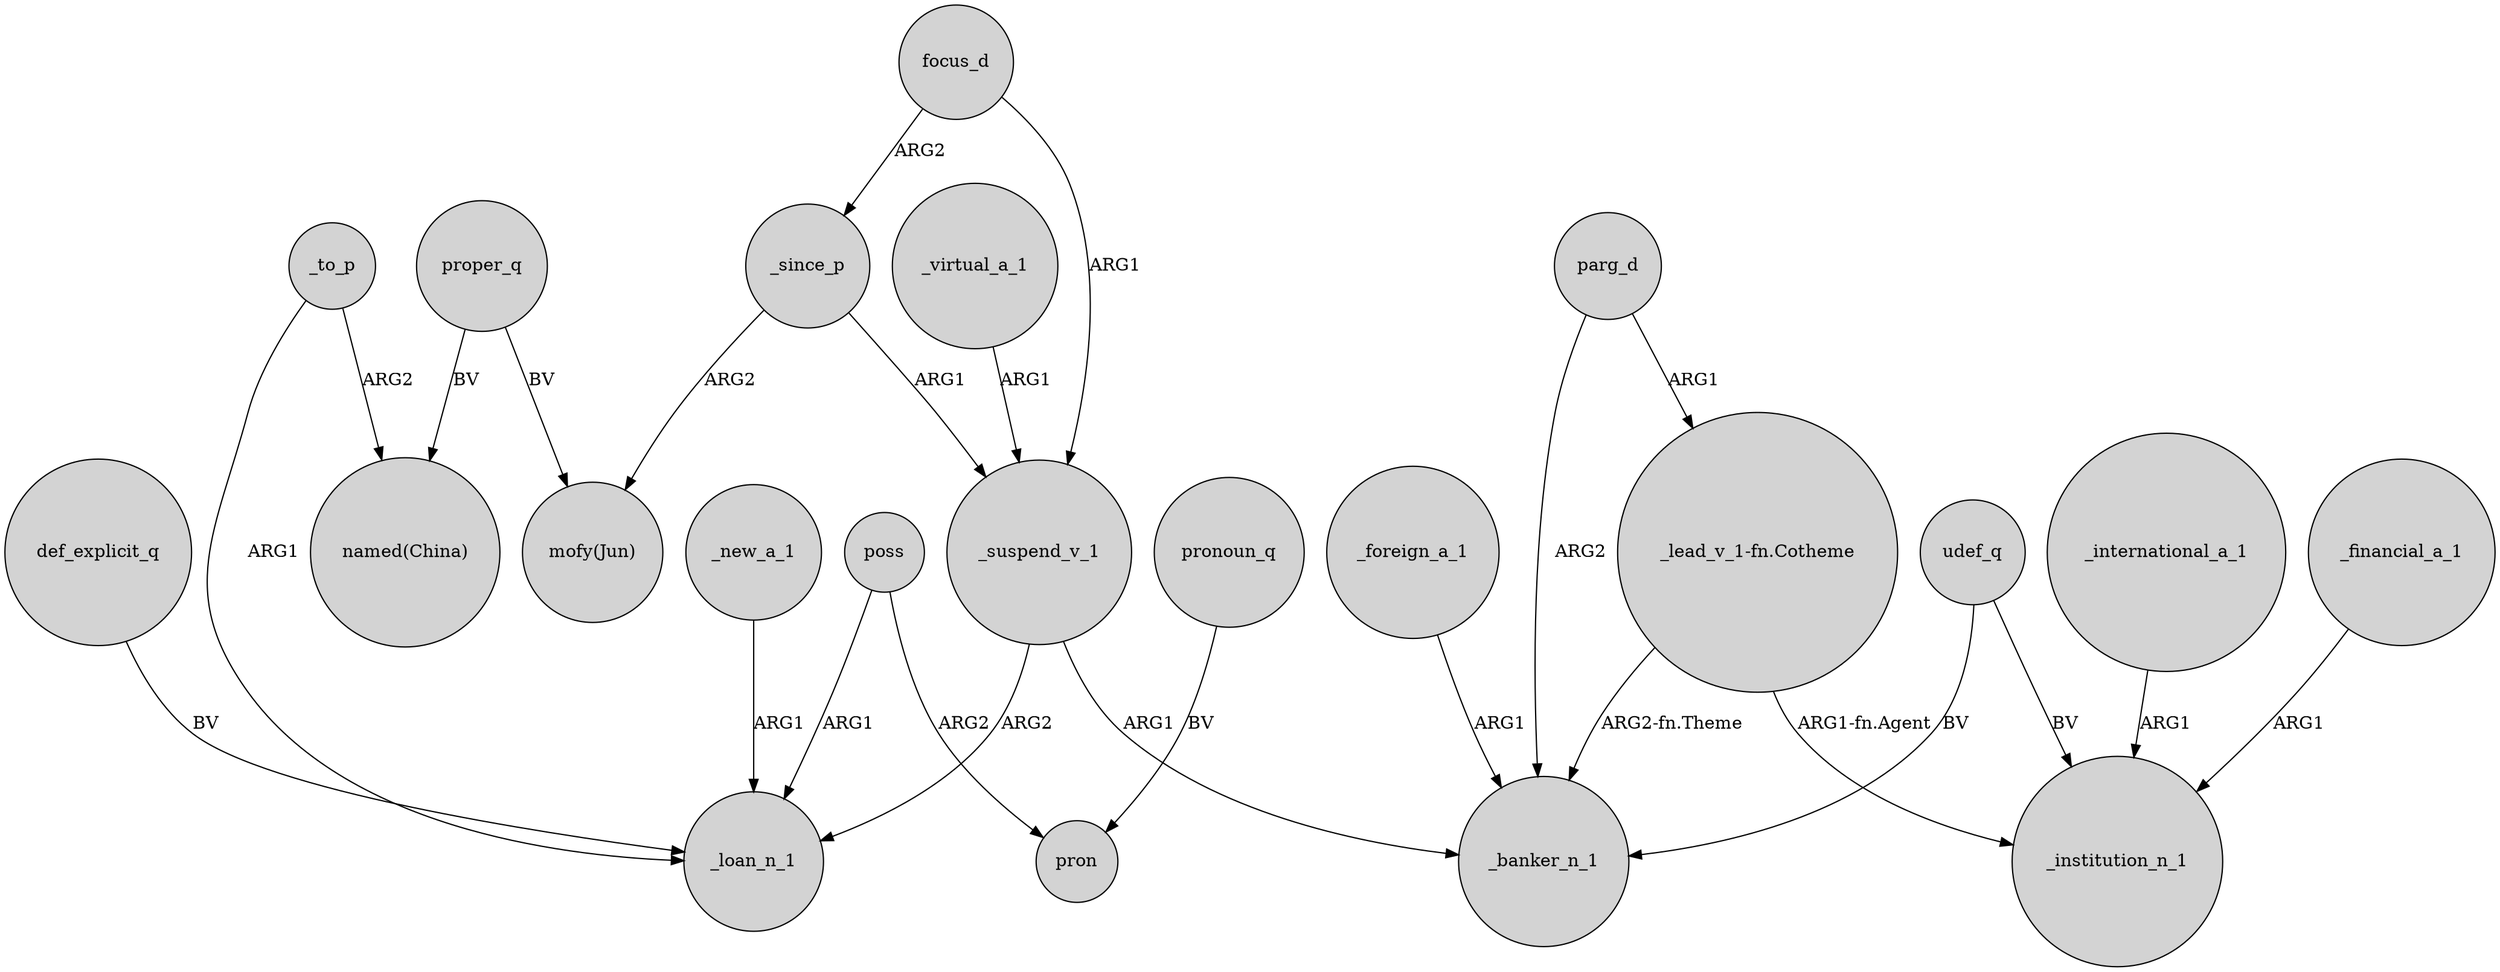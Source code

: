 digraph {
	node [shape=circle style=filled]
	focus_d -> _since_p [label=ARG2]
	parg_d -> "_lead_v_1-fn.Cotheme" [label=ARG1]
	poss -> pron [label=ARG2]
	_to_p -> "named(China)" [label=ARG2]
	def_explicit_q -> _loan_n_1 [label=BV]
	proper_q -> "mofy(Jun)" [label=BV]
	_international_a_1 -> _institution_n_1 [label=ARG1]
	"_lead_v_1-fn.Cotheme" -> _institution_n_1 [label="ARG1-fn.Agent"]
	udef_q -> _institution_n_1 [label=BV]
	_virtual_a_1 -> _suspend_v_1 [label=ARG1]
	pronoun_q -> pron [label=BV]
	_foreign_a_1 -> _banker_n_1 [label=ARG1]
	parg_d -> _banker_n_1 [label=ARG2]
	_financial_a_1 -> _institution_n_1 [label=ARG1]
	_suspend_v_1 -> _banker_n_1 [label=ARG1]
	focus_d -> _suspend_v_1 [label=ARG1]
	udef_q -> _banker_n_1 [label=BV]
	"_lead_v_1-fn.Cotheme" -> _banker_n_1 [label="ARG2-fn.Theme"]
	proper_q -> "named(China)" [label=BV]
	_since_p -> _suspend_v_1 [label=ARG1]
	_suspend_v_1 -> _loan_n_1 [label=ARG2]
	_since_p -> "mofy(Jun)" [label=ARG2]
	poss -> _loan_n_1 [label=ARG1]
	_to_p -> _loan_n_1 [label=ARG1]
	_new_a_1 -> _loan_n_1 [label=ARG1]
}
